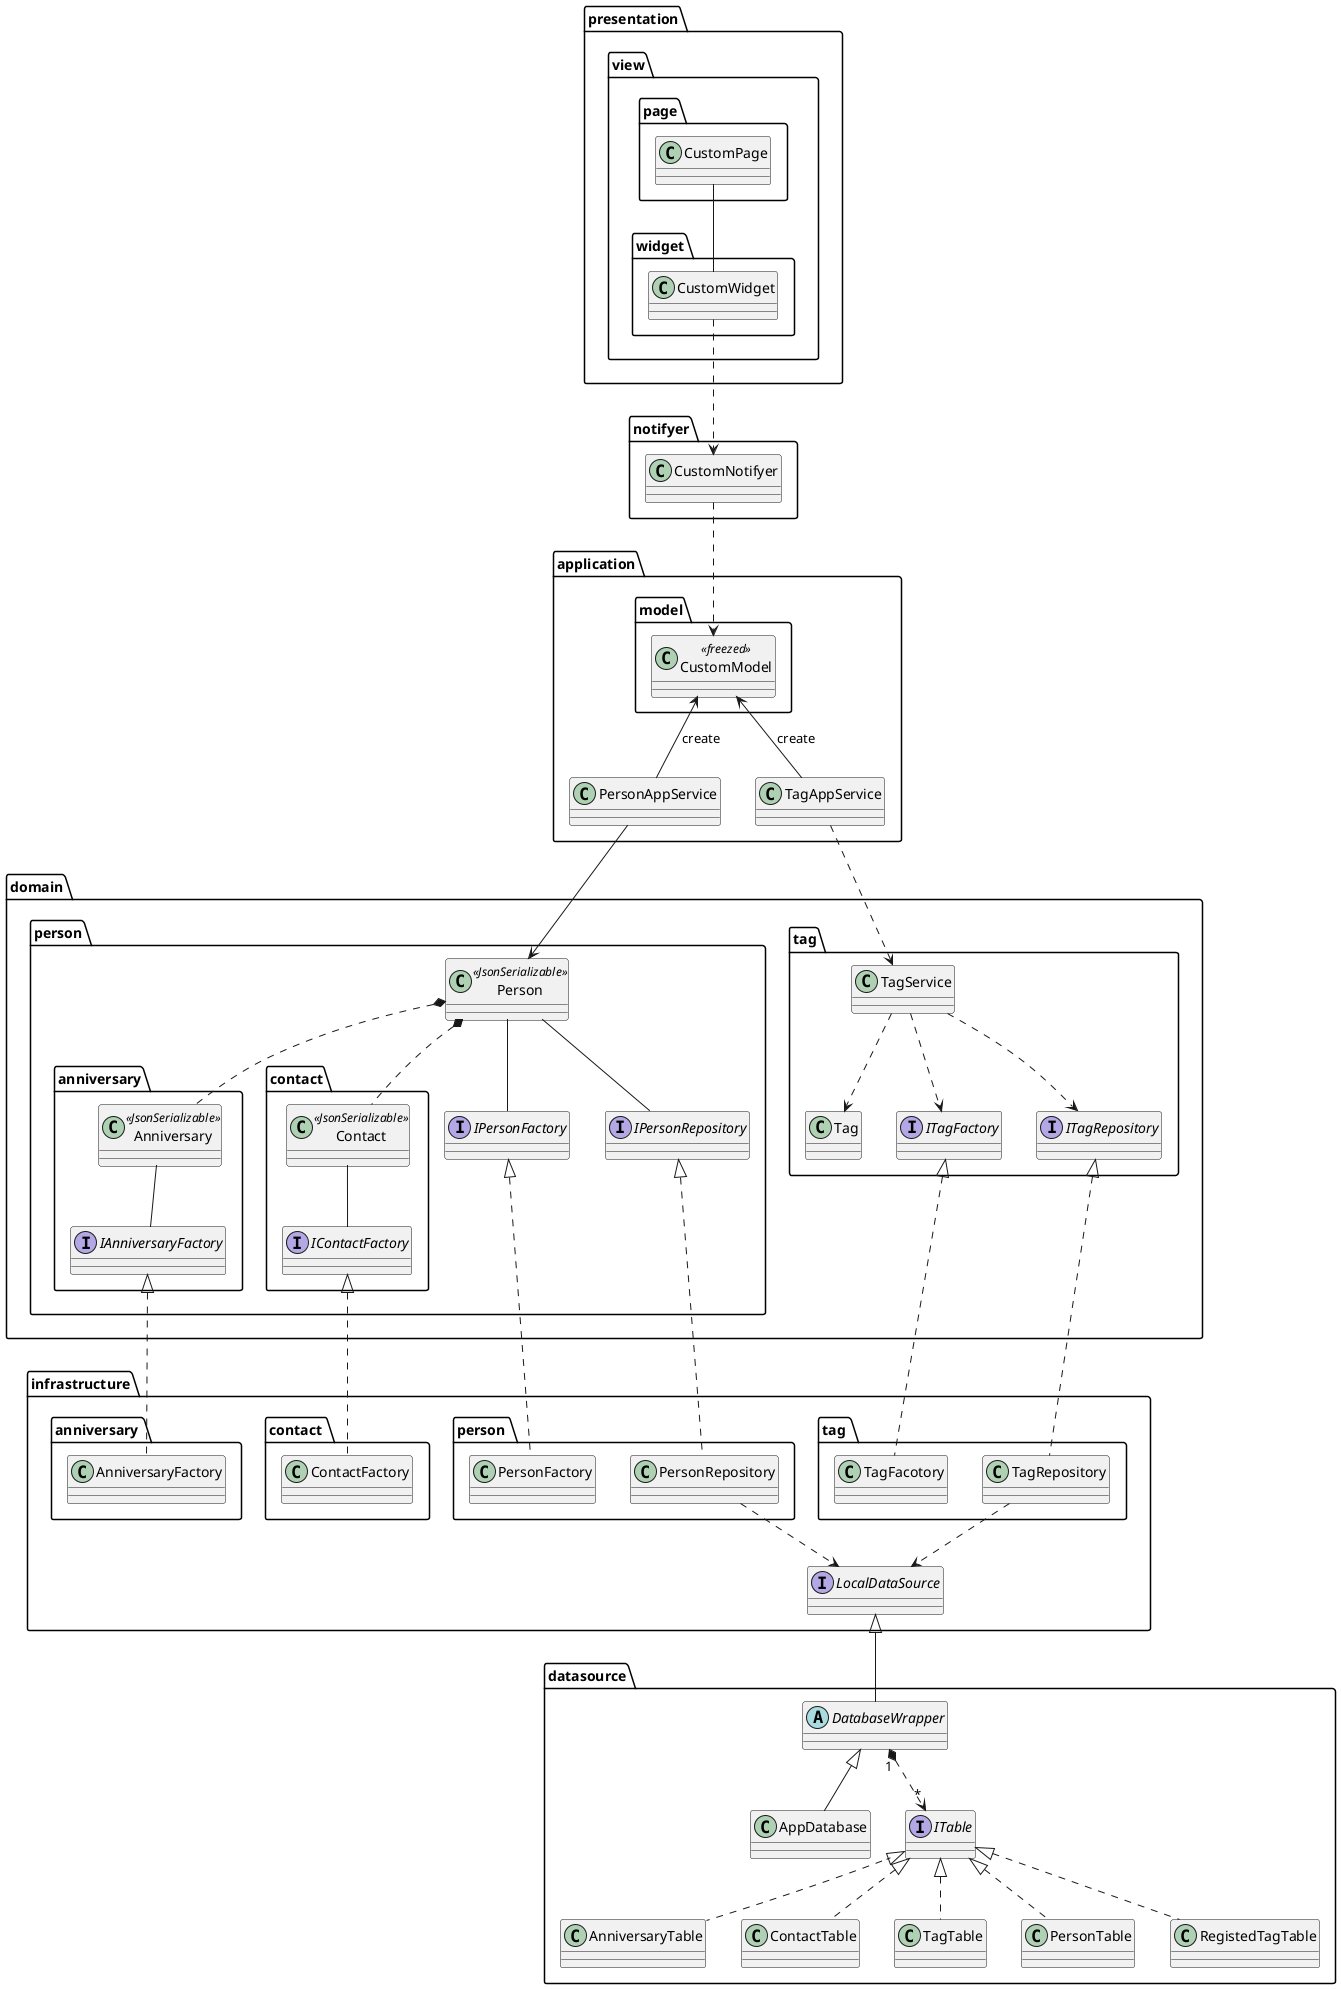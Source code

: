 @startuml

package presentation {
    package view {
        package page {
            class CustomPage
        }
        package widget {
            class CustomWidget
        }
    }
}

package notifyer {
    class CustomNotifyer
}

package application {
    package model {
        class CustomModel<<freezed>>
    }
    class PersonAppService
    class TagAppService
}

package domain {
    package person {
        package anniversary {
            class Anniversary<<JsonSerializable>>
            interface IAnniversaryFactory
        }
        package contact {
            class Contact<<JsonSerializable>>
            interface IContactFactory
        }
        class Person<<JsonSerializable>>
        interface IPersonFactory
        interface IPersonRepository
    }
    package tag {
        class Tag
        class TagService
        interface ITagFactory
        interface ITagRepository
    }
}

package infrastructure {
    package "anniversary " {
        class AnniversaryFactory
    }
    package "contact " {
        class ContactFactory
    }
    package "person " {
        class PersonFactory
        class PersonRepository
    }
    package "tag " {
        class TagFacotory
        class TagRepository
    }
    interface LocalDataSource
}

package datasource {
    class AppDatabase
    class AnniversaryTable
    class ContactTable
    class TagTable
    class PersonTable
    class RegistedTagTable
    abstract DatabaseWrapper
    interface ITable
}

' view
CustomPage -- CustomWidget

' view - notifyer
CustomWidget ..> CustomNotifyer

' notifyer - application
CustomNotifyer ..> CustomModel

' application
CustomModel <-- TagAppService : create
CustomModel <-- PersonAppService : create

' application - domain
TagAppService ..> TagService
PersonAppService --> Person

' domain
Anniversary -- IAnniversaryFactory
Contact -- IContactFactory
Person *.. Anniversary
Person *.. Contact
Person -- IPersonFactory
Person -- IPersonRepository
TagService ..> Tag
TagService ..> ITagFactory
TagService ..> ITagRepository


' domain - infrastructure
IAnniversaryFactory <|.. AnniversaryFactory
IContactFactory <|.. ContactFactory
ITagFactory <|.. TagFacotory
ITagRepository <|.. TagRepository
IPersonFactory <|.. PersonFactory
IPersonRepository <|.. PersonRepository

' infrastructure
TagRepository ..> LocalDataSource
PersonRepository ..> LocalDataSource

' infrastructure - datasource
LocalDataSource <|-- DatabaseWrapper

' datasource
DatabaseWrapper <|-- AppDatabase
DatabaseWrapper "1" *..> "*" ITable
ITable <|.. AnniversaryTable
ITable <|.. ContactTable
ITable <|.. TagTable
ITable <|.. PersonTable
ITable <|.. RegistedTagTable

@enduml
